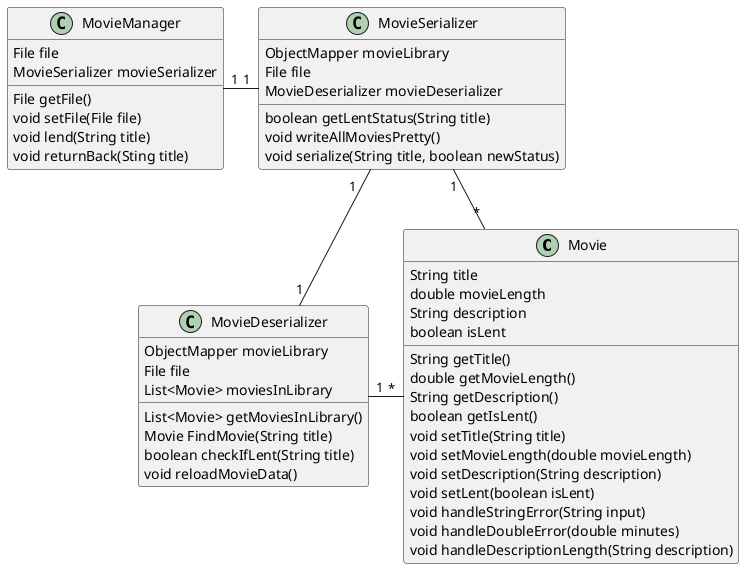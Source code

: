 @startuml classDiagram.puml 

class Movie {
  String title 
  double movieLength 
  String description
  boolean isLent
  String getTitle()
  double getMovieLength()
  String getDescription()
  boolean getIsLent()
  void setTitle(String title)
  void setMovieLength(double movieLength)
  void setDescription(String description)
  void setLent(boolean isLent)
  void handleStringError(String input)
  void handleDoubleError(double minutes)
  void handleDescriptionLength(String description)
}

class MovieSerializer {
  ObjectMapper movieLibrary
  File file 
  MovieDeserializer movieDeserializer 
  boolean getLentStatus(String title)
  void writeAllMoviesPretty()
  void serialize(String title, boolean newStatus)
}

class MovieDeserializer {
  ObjectMapper movieLibrary
  File file 
  List<Movie> moviesInLibrary
  List<Movie> getMoviesInLibrary()
  Movie FindMovie(String title)
  boolean checkIfLent(String title)
  void reloadMovieData()
}

class MovieManager {
  File file
  MovieSerializer movieSerializer
  File getFile()
  void setFile(File file)
  void lend(String title)
  void returnBack(Sting title)
}

MovieManager "1" - "1" MovieSerializer
MovieDeserializer "1" - "*" Movie
MovieSerializer " 1" -- "*" Movie
MovieSerializer "1   " -- "1" MovieDeserializer

@enduml

